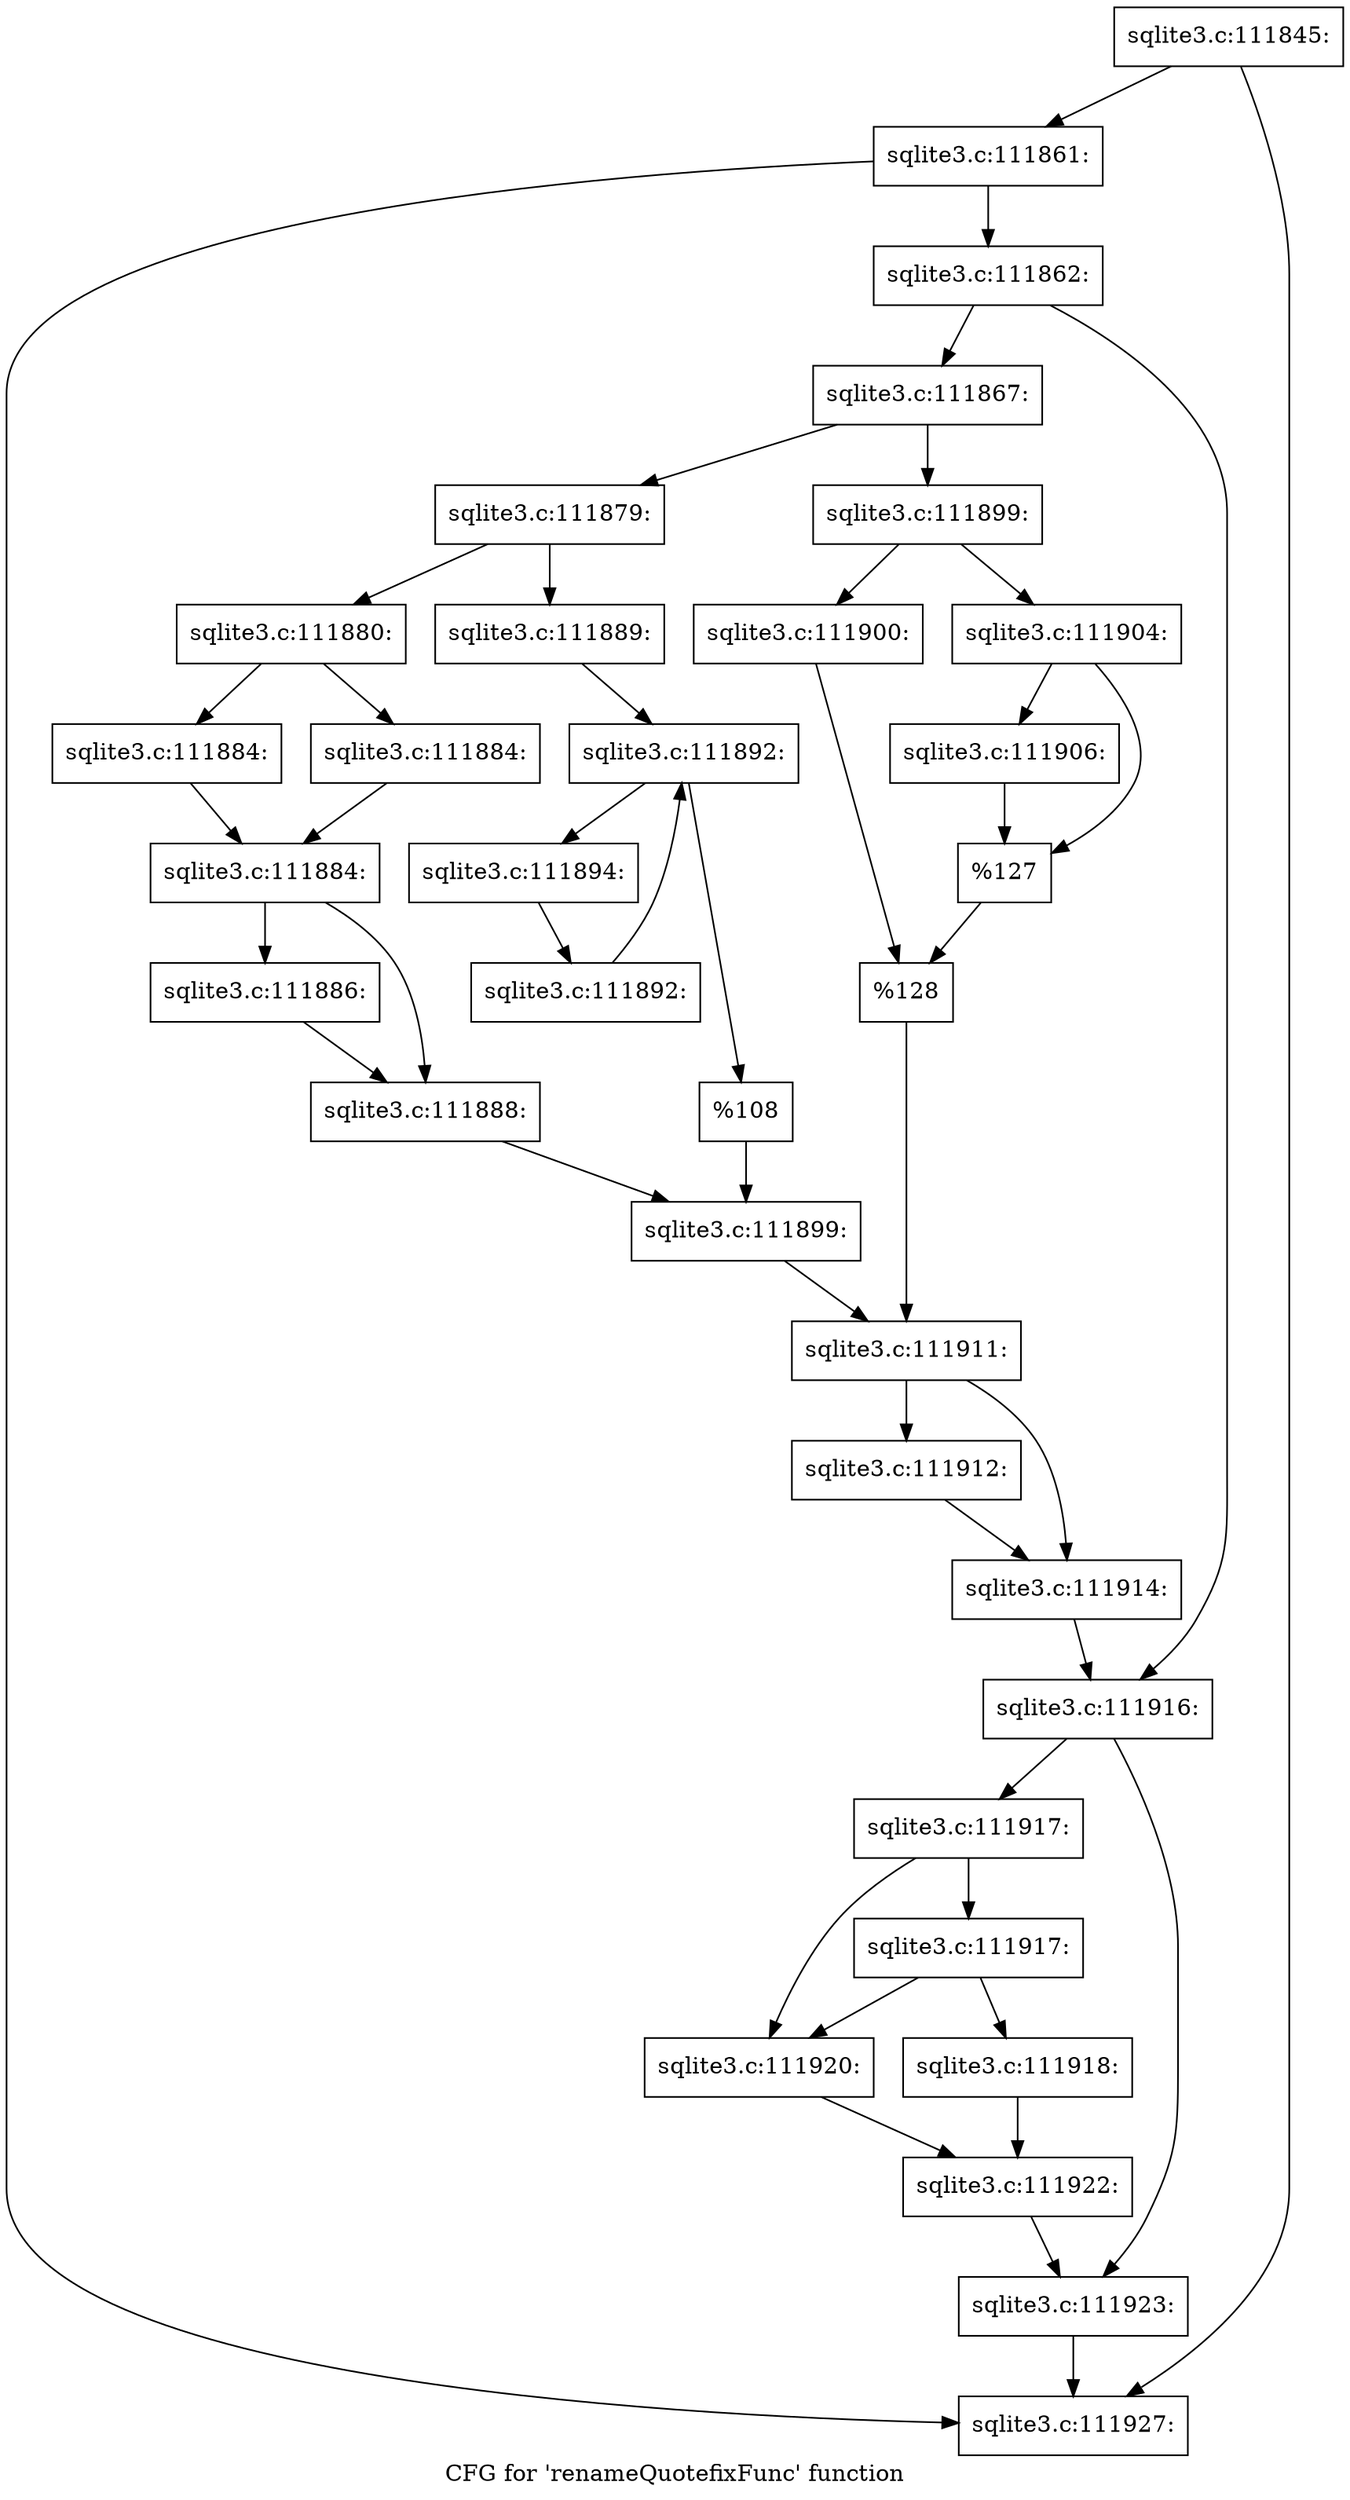 digraph "CFG for 'renameQuotefixFunc' function" {
	label="CFG for 'renameQuotefixFunc' function";

	Node0x55c0fa6b8c40 [shape=record,label="{sqlite3.c:111845:}"];
	Node0x55c0fa6b8c40 -> Node0x55c0fa6c6d10;
	Node0x55c0fa6b8c40 -> Node0x55c0fa6c6cc0;
	Node0x55c0fa6c6d10 [shape=record,label="{sqlite3.c:111861:}"];
	Node0x55c0fa6c6d10 -> Node0x55c0fa6c6c70;
	Node0x55c0fa6c6d10 -> Node0x55c0fa6c6cc0;
	Node0x55c0fa6c6c70 [shape=record,label="{sqlite3.c:111862:}"];
	Node0x55c0fa6c6c70 -> Node0x55c0fa6c7aa0;
	Node0x55c0fa6c6c70 -> Node0x55c0fa6c7c20;
	Node0x55c0fa6c7aa0 [shape=record,label="{sqlite3.c:111867:}"];
	Node0x55c0fa6c7aa0 -> Node0x55c0f59c8c70;
	Node0x55c0fa6c7aa0 -> Node0x55c0fa6c9990;
	Node0x55c0f59c8c70 [shape=record,label="{sqlite3.c:111879:}"];
	Node0x55c0f59c8c70 -> Node0x55c0fa6c9d50;
	Node0x55c0f59c8c70 -> Node0x55c0fa6c9df0;
	Node0x55c0fa6c9d50 [shape=record,label="{sqlite3.c:111880:}"];
	Node0x55c0fa6c9d50 -> Node0x55c0fa6caf50;
	Node0x55c0fa6c9d50 -> Node0x55c0fa6cafa0;
	Node0x55c0fa6caf50 [shape=record,label="{sqlite3.c:111884:}"];
	Node0x55c0fa6caf50 -> Node0x55c0fa6caff0;
	Node0x55c0fa6cafa0 [shape=record,label="{sqlite3.c:111884:}"];
	Node0x55c0fa6cafa0 -> Node0x55c0fa6caff0;
	Node0x55c0fa6caff0 [shape=record,label="{sqlite3.c:111884:}"];
	Node0x55c0fa6caff0 -> Node0x55c0fa6cb7d0;
	Node0x55c0fa6caff0 -> Node0x55c0fa6cb820;
	Node0x55c0fa6cb7d0 [shape=record,label="{sqlite3.c:111886:}"];
	Node0x55c0fa6cb7d0 -> Node0x55c0fa6cb820;
	Node0x55c0fa6cb820 [shape=record,label="{sqlite3.c:111888:}"];
	Node0x55c0fa6cb820 -> Node0x55c0fa6c9da0;
	Node0x55c0fa6c9df0 [shape=record,label="{sqlite3.c:111889:}"];
	Node0x55c0fa6c9df0 -> Node0x55c0fa6cc860;
	Node0x55c0fa6cc860 [shape=record,label="{sqlite3.c:111892:}"];
	Node0x55c0fa6cc860 -> Node0x55c0fa6cca80;
	Node0x55c0fa6cc860 -> Node0x55c0fa6cc6b0;
	Node0x55c0fa6cca80 [shape=record,label="{sqlite3.c:111894:}"];
	Node0x55c0fa6cca80 -> Node0x55c0fa6cc9f0;
	Node0x55c0fa6cc9f0 [shape=record,label="{sqlite3.c:111892:}"];
	Node0x55c0fa6cc9f0 -> Node0x55c0fa6cc860;
	Node0x55c0fa6cc6b0 [shape=record,label="{%108}"];
	Node0x55c0fa6cc6b0 -> Node0x55c0fa6c9da0;
	Node0x55c0fa6c9da0 [shape=record,label="{sqlite3.c:111899:}"];
	Node0x55c0fa6c9da0 -> Node0x55c0fa6c92c0;
	Node0x55c0fa6c9990 [shape=record,label="{sqlite3.c:111899:}"];
	Node0x55c0fa6c9990 -> Node0x55c0fa6cdfc0;
	Node0x55c0fa6c9990 -> Node0x55c0fa6ce060;
	Node0x55c0fa6cdfc0 [shape=record,label="{sqlite3.c:111900:}"];
	Node0x55c0fa6cdfc0 -> Node0x55c0fa6ce010;
	Node0x55c0fa6ce060 [shape=record,label="{sqlite3.c:111904:}"];
	Node0x55c0fa6ce060 -> Node0x55c0fa6cf070;
	Node0x55c0fa6ce060 -> Node0x55c0fa6cf0c0;
	Node0x55c0fa6cf070 [shape=record,label="{sqlite3.c:111906:}"];
	Node0x55c0fa6cf070 -> Node0x55c0fa6cf0c0;
	Node0x55c0fa6cf0c0 [shape=record,label="{%127}"];
	Node0x55c0fa6cf0c0 -> Node0x55c0fa6ce010;
	Node0x55c0fa6ce010 [shape=record,label="{%128}"];
	Node0x55c0fa6ce010 -> Node0x55c0fa6c92c0;
	Node0x55c0fa6c92c0 [shape=record,label="{sqlite3.c:111911:}"];
	Node0x55c0fa6c92c0 -> Node0x55c0fa6cf9e0;
	Node0x55c0fa6c92c0 -> Node0x55c0fa6cfa30;
	Node0x55c0fa6cf9e0 [shape=record,label="{sqlite3.c:111912:}"];
	Node0x55c0fa6cf9e0 -> Node0x55c0fa6cfa30;
	Node0x55c0fa6cfa30 [shape=record,label="{sqlite3.c:111914:}"];
	Node0x55c0fa6cfa30 -> Node0x55c0fa6c7c20;
	Node0x55c0fa6c7c20 [shape=record,label="{sqlite3.c:111916:}"];
	Node0x55c0fa6c7c20 -> Node0x55c0fa6cffc0;
	Node0x55c0fa6c7c20 -> Node0x55c0fa6d0660;
	Node0x55c0fa6cffc0 [shape=record,label="{sqlite3.c:111917:}"];
	Node0x55c0fa6cffc0 -> Node0x55c0fa6d0b60;
	Node0x55c0fa6cffc0 -> Node0x55c0fa6d0b10;
	Node0x55c0fa6d0b60 [shape=record,label="{sqlite3.c:111917:}"];
	Node0x55c0fa6d0b60 -> Node0x55c0fa6d0a70;
	Node0x55c0fa6d0b60 -> Node0x55c0fa6d0b10;
	Node0x55c0fa6d0a70 [shape=record,label="{sqlite3.c:111918:}"];
	Node0x55c0fa6d0a70 -> Node0x55c0fa6d0ac0;
	Node0x55c0fa6d0b10 [shape=record,label="{sqlite3.c:111920:}"];
	Node0x55c0fa6d0b10 -> Node0x55c0fa6d0ac0;
	Node0x55c0fa6d0ac0 [shape=record,label="{sqlite3.c:111922:}"];
	Node0x55c0fa6d0ac0 -> Node0x55c0fa6d0660;
	Node0x55c0fa6d0660 [shape=record,label="{sqlite3.c:111923:}"];
	Node0x55c0fa6d0660 -> Node0x55c0fa6c6cc0;
	Node0x55c0fa6c6cc0 [shape=record,label="{sqlite3.c:111927:}"];
}
